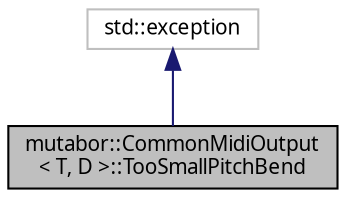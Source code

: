 digraph "mutabor::CommonMidiOutput&lt; T, D &gt;::TooSmallPitchBend"
{
  edge [fontname="Sans",fontsize="10",labelfontname="Sans",labelfontsize="10"];
  node [fontname="Sans",fontsize="10",shape=record];
  Node0 [label="mutabor::CommonMidiOutput\l\< T, D \>::TooSmallPitchBend",height=0.2,width=0.4,color="black", fillcolor="grey75", style="filled", fontcolor="black"];
  Node1 -> Node0 [dir="back",color="midnightblue",fontsize="10",style="solid",fontname="Sans"];
  Node1 [label="std::exception",height=0.2,width=0.4,color="grey75", fillcolor="white", style="filled",tooltip="STL class. "];
}

